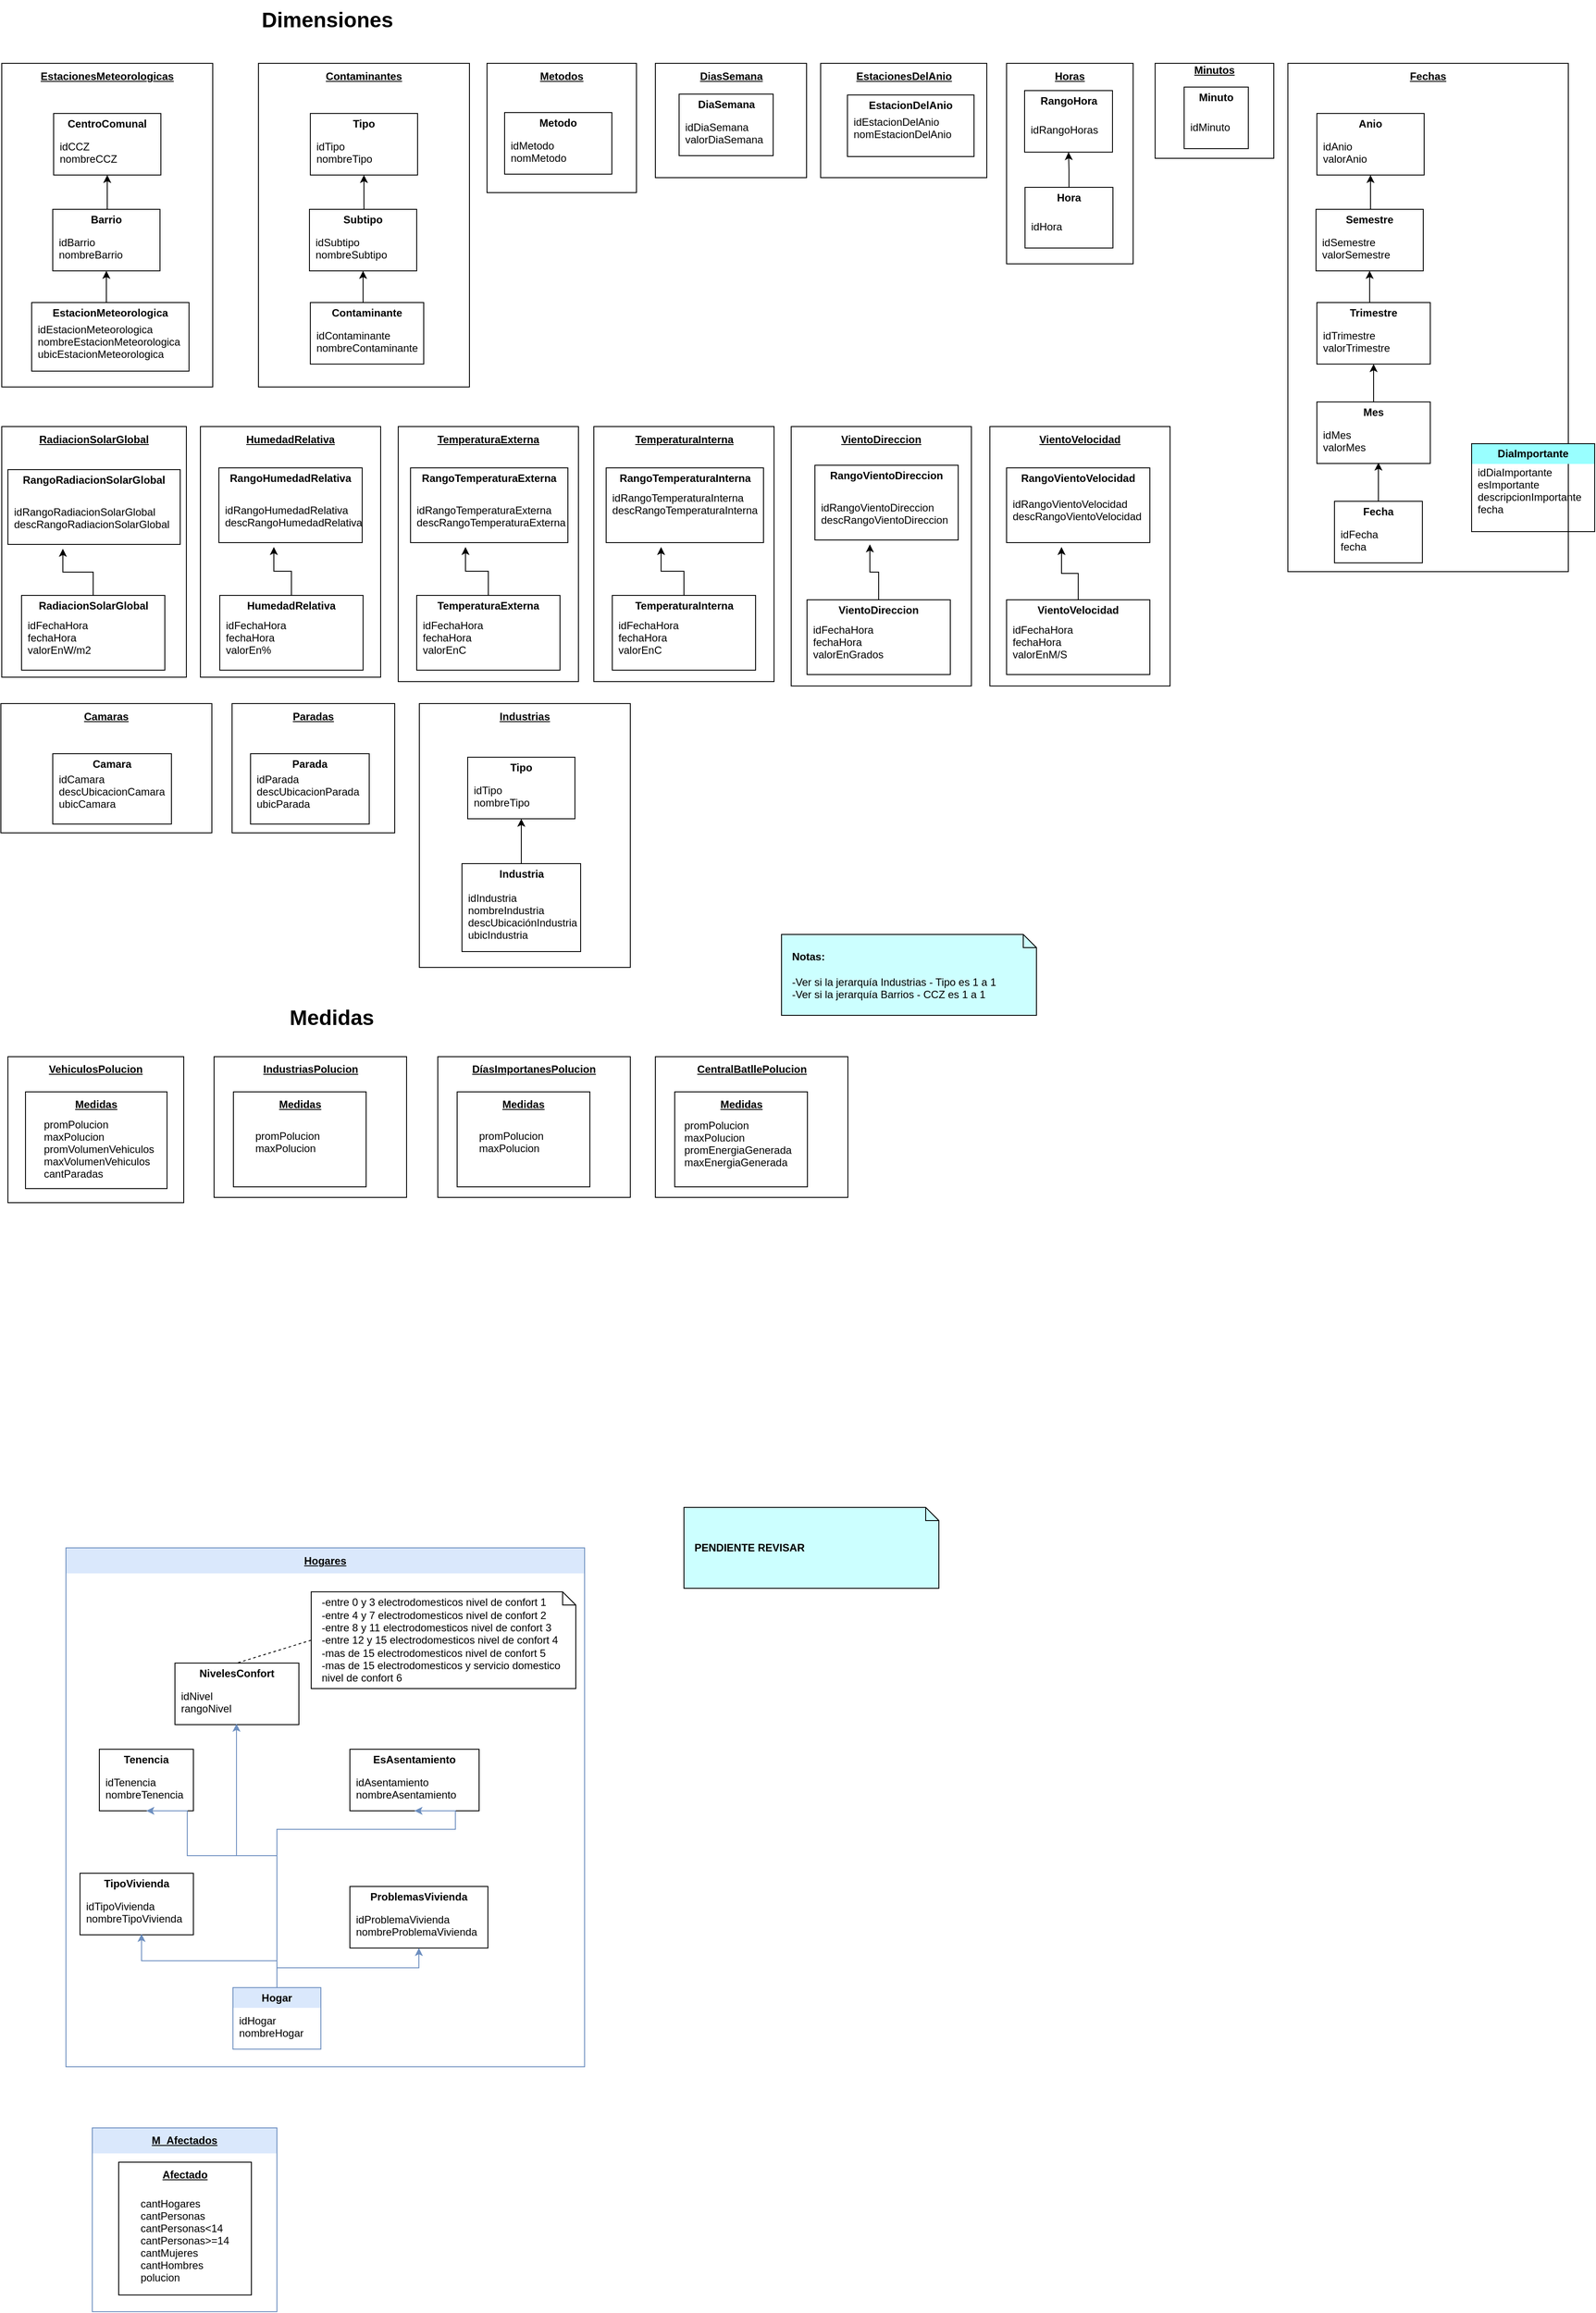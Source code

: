 <mxfile userAgent="Mozilla/5.0 (Macintosh; Intel Mac OS X 10_13_5) AppleWebKit/537.36 (KHTML, like Gecko) draw.io/7.8.7 Chrome/58.0.303.110 Electron/1.7.5 Safari/537.36" type="device" version="9.2.1" editor="www.draw.io"><diagram id="01ee848b-bfa0-368f-3120-69a5512751cf" name="Page-1"><mxGraphModel dx="1110" dy="846" grid="1" gridSize="10" guides="1" tooltips="1" connect="1" arrows="1" fold="1" page="1" pageScale="1" pageWidth="1169" pageHeight="1654" background="#ffffff" math="0" shadow="0"><root><mxCell id="2eb9ab5e75fa441f-0"/><mxCell id="2eb9ab5e75fa441f-1" parent="2eb9ab5e75fa441f-0"/><mxCell id="212" value="EstacionesDelAnio" style="swimlane;swimlaneLine=0;whiteSpace=wrap;startSize=29;fontStyle=5;align=center" parent="2eb9ab5e75fa441f-1" vertex="1"><mxGeometry x="969.5" y="92" width="189" height="130" as="geometry"><mxRectangle x="39" y="92" width="70" height="29" as="alternateBounds"/></mxGeometry></mxCell><mxCell id="2eb9ab5e75fa441f-14" value="EstacionesMeteorologicas" style="swimlane;swimlaneLine=0;whiteSpace=wrap;startSize=29;fontStyle=5;align=center" parent="2eb9ab5e75fa441f-1" vertex="1"><mxGeometry x="38" y="92" width="240" height="368" as="geometry"><mxRectangle x="39" y="92" width="70" height="29" as="alternateBounds"/></mxGeometry></mxCell><mxCell id="0" value="CentroComunal" style="swimlane;swimlaneLine=0;whiteSpace=wrap" parent="2eb9ab5e75fa441f-14" vertex="1"><mxGeometry x="59" y="57" width="122" height="70" as="geometry"><mxRectangle x="590" y="38" width="70" height="23" as="alternateBounds"/></mxGeometry></mxCell><mxCell id="1" value="idCCZ&#10;nombreCCZ" style="text;align=left;verticalAlign=middle;" parent="0" vertex="1"><mxGeometry x="5" y="19" width="130" height="50" as="geometry"/></mxCell><mxCell id="9" style="edgeStyle=orthogonalEdgeStyle;rounded=0;html=1;exitX=0.5;exitY=0;entryX=0.5;entryY=1;jettySize=auto;orthogonalLoop=1;" parent="2eb9ab5e75fa441f-14" source="3" target="0" edge="1"><mxGeometry relative="1" as="geometry"/></mxCell><mxCell id="3" value="Barrio" style="swimlane;swimlaneLine=0;whiteSpace=wrap" parent="2eb9ab5e75fa441f-14" vertex="1"><mxGeometry x="58" y="166" width="122" height="70" as="geometry"><mxRectangle x="590" y="38" width="70" height="23" as="alternateBounds"/></mxGeometry></mxCell><mxCell id="4" value="idBarrio&#10;nombreBarrio" style="text;align=left;verticalAlign=middle;" parent="3" vertex="1"><mxGeometry x="5" y="19" width="130" height="50" as="geometry"/></mxCell><mxCell id="10" style="edgeStyle=orthogonalEdgeStyle;rounded=0;html=1;exitX=0.5;exitY=0;entryX=0.5;entryY=1;jettySize=auto;orthogonalLoop=1;" parent="2eb9ab5e75fa441f-14" source="5" target="3" edge="1"><mxGeometry relative="1" as="geometry"/></mxCell><mxCell id="5" value="EstacionMeteorologica" style="swimlane;swimlaneLine=0;whiteSpace=wrap" parent="2eb9ab5e75fa441f-14" vertex="1"><mxGeometry x="34" y="272" width="179" height="78" as="geometry"><mxRectangle x="590" y="38" width="70" height="23" as="alternateBounds"/></mxGeometry></mxCell><mxCell id="6" value="idEstacionMeteorologica&#10;nombreEstacionMeteorologica&#10;ubicEstacionMeteorologica&#10;" style="text;align=left;verticalAlign=middle;" parent="5" vertex="1"><mxGeometry x="5" y="26" width="130" height="50" as="geometry"/></mxCell><mxCell id="4a65618d5dacdeda-0" value="Dimensiones" style="text;align=center;verticalAlign=middle;fontFamily=Helvetica;fontSize=24;fontStyle=1" parent="2eb9ab5e75fa441f-1" vertex="1"><mxGeometry x="331" y="20" width="155" height="40" as="geometry"/></mxCell><mxCell id="4a65618d5dacdeda-1" value="Medidas" style="text;align=center;verticalAlign=middle;fontFamily=Helvetica;fontSize=24;fontStyle=1" parent="2eb9ab5e75fa441f-1" vertex="1"><mxGeometry x="336" y="1154.5" width="155" height="40" as="geometry"/></mxCell><mxCell id="4a65618d5dacdeda-2" value="VehiculosPolucion" style="swimlane;swimlaneLine=0;whiteSpace=wrap;startSize=29;fontStyle=5" parent="2eb9ab5e75fa441f-1" vertex="1"><mxGeometry x="45" y="1221.5" width="200" height="166" as="geometry"/></mxCell><mxCell id="86" value="Medidas" style="swimlane;swimlaneLine=0;whiteSpace=wrap;startSize=29;fontStyle=5" parent="4a65618d5dacdeda-2" vertex="1"><mxGeometry x="20" y="40" width="161" height="110" as="geometry"/></mxCell><mxCell id="87" value="promPolucion&#10;maxPolucion&#10;promVolumenVehiculos&#10;maxVolumenVehiculos&#10;cantParadas&#10;" style="text;align=left;verticalAlign=middle;" parent="86" vertex="1"><mxGeometry x="19" y="35.42" width="155" height="72.58" as="geometry"/></mxCell><mxCell id="11" value="Contaminantes" style="swimlane;swimlaneLine=0;whiteSpace=wrap;startSize=29;fontStyle=5;align=center" parent="2eb9ab5e75fa441f-1" vertex="1"><mxGeometry x="330" y="92" width="240" height="368" as="geometry"><mxRectangle x="39" y="92" width="70" height="29" as="alternateBounds"/></mxGeometry></mxCell><mxCell id="12" value="Tipo" style="swimlane;swimlaneLine=0;whiteSpace=wrap" parent="11" vertex="1"><mxGeometry x="59" y="57" width="122" height="70" as="geometry"><mxRectangle x="590" y="38" width="70" height="23" as="alternateBounds"/></mxGeometry></mxCell><mxCell id="13" value="idTipo&#10;nombreTipo" style="text;align=left;verticalAlign=middle;" parent="12" vertex="1"><mxGeometry x="5" y="19" width="130" height="50" as="geometry"/></mxCell><mxCell id="14" style="edgeStyle=orthogonalEdgeStyle;rounded=0;html=1;exitX=0.5;exitY=0;entryX=0.5;entryY=1;jettySize=auto;orthogonalLoop=1;" parent="11" source="15" target="12" edge="1"><mxGeometry relative="1" as="geometry"/></mxCell><mxCell id="15" value="Subtipo" style="swimlane;swimlaneLine=0;whiteSpace=wrap" parent="11" vertex="1"><mxGeometry x="58" y="166" width="122" height="70" as="geometry"><mxRectangle x="590" y="38" width="70" height="23" as="alternateBounds"/></mxGeometry></mxCell><mxCell id="16" value="idSubtipo&#10;nombreSubtipo" style="text;align=left;verticalAlign=middle;" parent="15" vertex="1"><mxGeometry x="5" y="19" width="130" height="50" as="geometry"/></mxCell><mxCell id="17" style="edgeStyle=orthogonalEdgeStyle;rounded=0;html=1;exitX=0.5;exitY=0;entryX=0.5;entryY=1;jettySize=auto;orthogonalLoop=1;" parent="11" source="18" target="15" edge="1"><mxGeometry relative="1" as="geometry"/></mxCell><mxCell id="18" value="Contaminante" style="swimlane;swimlaneLine=0;whiteSpace=wrap" parent="11" vertex="1"><mxGeometry x="59" y="272" width="129" height="70" as="geometry"><mxRectangle x="590" y="38" width="70" height="23" as="alternateBounds"/></mxGeometry></mxCell><mxCell id="19" value="idContaminante&#10;nombreContaminante" style="text;align=left;verticalAlign=middle;" parent="18" vertex="1"><mxGeometry x="5" y="19" width="130" height="50" as="geometry"/></mxCell><mxCell id="20" value="Camaras" style="swimlane;swimlaneLine=0;whiteSpace=wrap;startSize=29;fontStyle=5;align=center" parent="2eb9ab5e75fa441f-1" vertex="1"><mxGeometry x="37" y="820" width="240" height="147" as="geometry"><mxRectangle x="39" y="92" width="70" height="29" as="alternateBounds"/></mxGeometry></mxCell><mxCell id="21" value="Camara" style="swimlane;swimlaneLine=0;whiteSpace=wrap" parent="20" vertex="1"><mxGeometry x="59" y="57" width="135" height="80" as="geometry"><mxRectangle x="590" y="38" width="70" height="23" as="alternateBounds"/></mxGeometry></mxCell><mxCell id="22" value="idCamara&#10;descUbicacionCamara&#10;ubicCamara&#10;" style="text;align=left;verticalAlign=middle;" parent="21" vertex="1"><mxGeometry x="5" y="19" width="130" height="61" as="geometry"/></mxCell><mxCell id="32" value="Fechas" style="swimlane;swimlaneLine=0;whiteSpace=wrap;startSize=29;fontStyle=5;align=center" parent="2eb9ab5e75fa441f-1" vertex="1"><mxGeometry x="1501" y="92" width="319" height="578" as="geometry"><mxRectangle x="39" y="92" width="70" height="29" as="alternateBounds"/></mxGeometry></mxCell><mxCell id="33" value="Anio" style="swimlane;swimlaneLine=0;whiteSpace=wrap" parent="32" vertex="1"><mxGeometry x="33" y="57" width="122" height="70" as="geometry"><mxRectangle x="590" y="38" width="70" height="23" as="alternateBounds"/></mxGeometry></mxCell><mxCell id="34" value="idAnio&#10;valorAnio" style="text;align=left;verticalAlign=middle;" parent="33" vertex="1"><mxGeometry x="5" y="19" width="130" height="50" as="geometry"/></mxCell><mxCell id="35" style="edgeStyle=orthogonalEdgeStyle;rounded=0;html=1;exitX=0.5;exitY=0;entryX=0.5;entryY=1;jettySize=auto;orthogonalLoop=1;" parent="32" source="36" target="33" edge="1"><mxGeometry relative="1" as="geometry"/></mxCell><mxCell id="36" value="Semestre" style="swimlane;swimlaneLine=0;whiteSpace=wrap" parent="32" vertex="1"><mxGeometry x="32" y="166" width="122" height="70" as="geometry"><mxRectangle x="590" y="38" width="70" height="23" as="alternateBounds"/></mxGeometry></mxCell><mxCell id="37" value="idSemestre&#10;valorSemestre" style="text;align=left;verticalAlign=middle;" parent="36" vertex="1"><mxGeometry x="5" y="19" width="130" height="50" as="geometry"/></mxCell><mxCell id="38" style="edgeStyle=orthogonalEdgeStyle;rounded=0;html=1;exitX=0.5;exitY=0;entryX=0.5;entryY=1;jettySize=auto;orthogonalLoop=1;" parent="32" source="39" target="36" edge="1"><mxGeometry relative="1" as="geometry"/></mxCell><mxCell id="39" value="Trimestre" style="swimlane;swimlaneLine=0;whiteSpace=wrap" parent="32" vertex="1"><mxGeometry x="33" y="272" width="129" height="70" as="geometry"><mxRectangle x="590" y="38" width="70" height="23" as="alternateBounds"/></mxGeometry></mxCell><mxCell id="40" value="idTrimestre&#10;valorTrimestre" style="text;align=left;verticalAlign=middle;" parent="39" vertex="1"><mxGeometry x="5" y="19" width="130" height="50" as="geometry"/></mxCell><mxCell id="43" style="edgeStyle=orthogonalEdgeStyle;rounded=0;html=1;exitX=0.5;exitY=0;entryX=0.5;entryY=1;jettySize=auto;orthogonalLoop=1;" parent="32" source="41" target="39" edge="1"><mxGeometry relative="1" as="geometry"/></mxCell><mxCell id="41" value="Mes" style="swimlane;swimlaneLine=0;whiteSpace=wrap" parent="32" vertex="1"><mxGeometry x="33" y="385" width="129" height="70" as="geometry"><mxRectangle x="590" y="38" width="70" height="23" as="alternateBounds"/></mxGeometry></mxCell><mxCell id="42" value="idMes&#10;valorMes" style="text;align=left;verticalAlign=middle;" parent="41" vertex="1"><mxGeometry x="5" y="19" width="130" height="50" as="geometry"/></mxCell><mxCell id="44" value="Fecha" style="swimlane;swimlaneLine=0;whiteSpace=wrap" parent="32" vertex="1"><mxGeometry x="53" y="498" width="100" height="70" as="geometry"><mxRectangle x="590" y="38" width="70" height="23" as="alternateBounds"/></mxGeometry></mxCell><mxCell id="45" value="idFecha&#10;fecha" style="text;align=left;verticalAlign=middle;" parent="44" vertex="1"><mxGeometry x="5" y="19" width="65" height="50" as="geometry"/></mxCell><mxCell id="46" style="edgeStyle=orthogonalEdgeStyle;rounded=0;html=1;exitX=0.5;exitY=0;entryX=0.5;entryY=1;jettySize=auto;orthogonalLoop=1;" parent="32" source="44" target="42" edge="1"><mxGeometry relative="1" as="geometry"/></mxCell><mxCell id="108" value="CentralBatllePolucion" style="swimlane;swimlaneLine=0;whiteSpace=wrap;startSize=29;fontStyle=5" parent="2eb9ab5e75fa441f-1" vertex="1"><mxGeometry x="781.5" y="1221.5" width="219" height="160" as="geometry"/></mxCell><mxCell id="109" value="Medidas" style="swimlane;swimlaneLine=0;whiteSpace=wrap;startSize=29;fontStyle=5" parent="108" vertex="1"><mxGeometry x="22" y="40" width="151" height="108" as="geometry"/></mxCell><mxCell id="110" value="promPolucion&#10;maxPolucion&#10;promEnergiaGenerada&#10;maxEnergiaGenerada&#10;" style="text;align=left;verticalAlign=middle;" parent="109" vertex="1"><mxGeometry x="9" y="29.42" width="155" height="72.58" as="geometry"/></mxCell><mxCell id="155" value="Metodos" style="swimlane;swimlaneLine=0;whiteSpace=wrap;startSize=29;fontStyle=5;align=center" parent="2eb9ab5e75fa441f-1" vertex="1"><mxGeometry x="590" y="92" width="170" height="147" as="geometry"><mxRectangle x="39" y="92" width="70" height="29" as="alternateBounds"/></mxGeometry></mxCell><mxCell id="156" value="Metodo" style="swimlane;swimlaneLine=0;whiteSpace=wrap" parent="155" vertex="1"><mxGeometry x="20" y="56" width="122" height="70" as="geometry"><mxRectangle x="590" y="38" width="70" height="23" as="alternateBounds"/></mxGeometry></mxCell><mxCell id="157" value="idMetodo&#10;nomMetodo" style="text;align=left;verticalAlign=middle;" parent="156" vertex="1"><mxGeometry x="5" y="19" width="130" height="50" as="geometry"/></mxCell><mxCell id="164" value="Industrias" style="swimlane;swimlaneLine=0;whiteSpace=wrap;startSize=29;fontStyle=5;align=center" parent="2eb9ab5e75fa441f-1" vertex="1"><mxGeometry x="513" y="820" width="240" height="300" as="geometry"><mxRectangle x="39" y="92" width="70" height="29" as="alternateBounds"/></mxGeometry></mxCell><mxCell id="165" value="Tipo" style="swimlane;swimlaneLine=0;whiteSpace=wrap" parent="164" vertex="1"><mxGeometry x="55" y="61" width="122" height="70" as="geometry"><mxRectangle x="590" y="38" width="70" height="23" as="alternateBounds"/></mxGeometry></mxCell><mxCell id="166" value="idTipo&#10;nombreTipo" style="text;align=left;verticalAlign=middle;" parent="165" vertex="1"><mxGeometry x="5" y="19" width="130" height="50" as="geometry"/></mxCell><mxCell id="167" value="" style="endArrow=classic;html=1;exitX=0.5;exitY=0;entryX=0.5;entryY=1;" parent="164" source="168" target="165" edge="1"><mxGeometry width="50" height="50" relative="1" as="geometry"><mxPoint x="100" y="208" as="sourcePoint"/><mxPoint x="150" y="158" as="targetPoint"/></mxGeometry></mxCell><mxCell id="168" value="Industria" style="swimlane;swimlaneLine=0;whiteSpace=wrap;startSize=23;" parent="164" vertex="1"><mxGeometry x="48.5" y="182" width="135" height="100" as="geometry"><mxRectangle x="590" y="38" width="70" height="23" as="alternateBounds"/></mxGeometry></mxCell><mxCell id="169" value="idIndustria&#10;nombreIndustria&#10;descUbicaciónIndustria&#10;ubicIndustria&#10;" style="text;align=left;verticalAlign=middle;" parent="168" vertex="1"><mxGeometry x="5" y="33" width="130" height="67" as="geometry"/></mxCell><mxCell id="170" value="&lt;div&gt;&lt;b&gt;Notas:&amp;nbsp;&lt;/b&gt;&lt;/div&gt;&lt;br&gt;-Ver si la jerarquía Industrias - Tipo es 1 a 1&lt;br&gt;-Ver si la jerarquía Barrios - CCZ es 1 a 1&lt;br&gt;" style="shape=note;size=15;align=left;spacingLeft=10;html=1;whiteSpace=wrap;fillColor=#CCFFFF;" parent="2eb9ab5e75fa441f-1" vertex="1"><mxGeometry x="925" y="1082.5" width="290" height="92" as="geometry"/></mxCell><mxCell id="172" value="DíasImportanesPolucion" style="swimlane;swimlaneLine=0;whiteSpace=wrap;startSize=29;fontStyle=5" parent="2eb9ab5e75fa441f-1" vertex="1"><mxGeometry x="534" y="1221.5" width="219" height="160" as="geometry"/></mxCell><mxCell id="173" value="Medidas" style="swimlane;swimlaneLine=0;whiteSpace=wrap;startSize=29;fontStyle=5" parent="172" vertex="1"><mxGeometry x="22" y="40" width="151" height="108" as="geometry"/></mxCell><mxCell id="174" value="promPolucion&#10;maxPolucion&#10;" style="text;align=left;verticalAlign=middle;" parent="173" vertex="1"><mxGeometry x="23" y="27.42" width="155" height="72.58" as="geometry"/></mxCell><mxCell id="175" value="IndustriasPolucion" style="swimlane;swimlaneLine=0;whiteSpace=wrap;startSize=29;fontStyle=5" parent="2eb9ab5e75fa441f-1" vertex="1"><mxGeometry x="279.5" y="1221.5" width="219" height="160" as="geometry"/></mxCell><mxCell id="176" value="Medidas" style="swimlane;swimlaneLine=0;whiteSpace=wrap;startSize=29;fontStyle=5" parent="175" vertex="1"><mxGeometry x="22" y="40" width="151" height="108" as="geometry"/></mxCell><mxCell id="177" value="promPolucion&#10;maxPolucion&#10;" style="text;align=left;verticalAlign=middle;" parent="176" vertex="1"><mxGeometry x="23" y="27.42" width="155" height="72.58" as="geometry"/></mxCell><mxCell id="182" value="EstacionDelAnio" style="swimlane;swimlaneLine=0;whiteSpace=wrap" parent="2eb9ab5e75fa441f-1" vertex="1"><mxGeometry x="1000" y="128" width="144" height="70" as="geometry"><mxRectangle x="590" y="38" width="70" height="23" as="alternateBounds"/></mxGeometry></mxCell><mxCell id="183" value="idEstacionDelAnio&#10;nomEstacionDelAnio&#10;" style="text;align=left;verticalAlign=middle;" parent="182" vertex="1"><mxGeometry x="5" y="19" width="130" height="50" as="geometry"/></mxCell><mxCell id="215" value="DiasSemana" style="swimlane;swimlaneLine=0;whiteSpace=wrap;startSize=29;fontStyle=5;align=center" parent="2eb9ab5e75fa441f-1" vertex="1"><mxGeometry x="781.5" y="92" width="172" height="130" as="geometry"><mxRectangle x="39" y="92" width="70" height="29" as="alternateBounds"/></mxGeometry></mxCell><mxCell id="218" value="DiaSemana" style="swimlane;swimlaneLine=0;whiteSpace=wrap" parent="215" vertex="1"><mxGeometry x="27" y="35" width="107" height="70" as="geometry"><mxRectangle x="590" y="38" width="70" height="23" as="alternateBounds"/></mxGeometry></mxCell><mxCell id="219" value="idDiaSemana&#10;valorDiaSemana" style="text;align=left;verticalAlign=middle;" parent="218" vertex="1"><mxGeometry x="5" y="19" width="95" height="50" as="geometry"/></mxCell><mxCell id="226" value="Horas" style="swimlane;swimlaneLine=0;whiteSpace=wrap;startSize=29;fontStyle=5;align=center" parent="2eb9ab5e75fa441f-1" vertex="1"><mxGeometry x="1181" y="92" width="144" height="228" as="geometry"><mxRectangle x="39" y="92" width="70" height="29" as="alternateBounds"/></mxGeometry></mxCell><mxCell id="258" style="edgeStyle=orthogonalEdgeStyle;rounded=0;html=1;entryX=0.5;entryY=1;jettySize=auto;orthogonalLoop=1;" parent="226" source="223" target="254" edge="1"><mxGeometry relative="1" as="geometry"/></mxCell><mxCell id="223" value="Hora" style="swimlane;swimlaneLine=0;whiteSpace=wrap" parent="226" vertex="1"><mxGeometry x="21" y="141" width="100" height="69" as="geometry"><mxRectangle x="590" y="38" width="70" height="23" as="alternateBounds"/></mxGeometry></mxCell><mxCell id="224" value="idHora" style="text;align=left;verticalAlign=middle;" parent="223" vertex="1"><mxGeometry x="5" y="19" width="65" height="50" as="geometry"/></mxCell><mxCell id="254" value="RangoHora" style="swimlane;swimlaneLine=0;whiteSpace=wrap" parent="226" vertex="1"><mxGeometry x="20.5" y="31" width="100" height="70" as="geometry"><mxRectangle x="590" y="38" width="70" height="23" as="alternateBounds"/></mxGeometry></mxCell><mxCell id="255" value="idRangoHoras" style="text;align=left;verticalAlign=middle;" parent="254" vertex="1"><mxGeometry x="5" y="19" width="65" height="50" as="geometry"/></mxCell><mxCell id="232" value="Minutos" style="swimlane;swimlaneLine=0;whiteSpace=wrap;startSize=15;fontStyle=5;align=center" parent="2eb9ab5e75fa441f-1" vertex="1"><mxGeometry x="1350" y="92" width="135" height="108" as="geometry"><mxRectangle x="39" y="92" width="70" height="29" as="alternateBounds"/></mxGeometry></mxCell><mxCell id="221" value="Minuto" style="swimlane;swimlaneLine=0;whiteSpace=wrap" parent="232" vertex="1"><mxGeometry x="33" y="27" width="73" height="70" as="geometry"><mxRectangle x="590" y="38" width="70" height="23" as="alternateBounds"/></mxGeometry></mxCell><mxCell id="222" value="idMinuto" style="text;align=left;verticalAlign=middle;" parent="221" vertex="1"><mxGeometry x="5" y="20" width="65" height="50" as="geometry"/></mxCell><mxCell id="236" value="RadiacionSolarGlobal" style="swimlane;swimlaneLine=0;whiteSpace=wrap;startSize=29;fontStyle=5;align=center" parent="2eb9ab5e75fa441f-1" vertex="1"><mxGeometry x="38" y="505" width="210" height="285" as="geometry"><mxRectangle x="39" y="92" width="70" height="29" as="alternateBounds"/></mxGeometry></mxCell><mxCell id="237" value="RadiacionSolarGlobal" style="swimlane;swimlaneLine=0;whiteSpace=wrap" parent="236" vertex="1"><mxGeometry x="22.5" y="192" width="163" height="85" as="geometry"><mxRectangle x="590" y="38" width="70" height="23" as="alternateBounds"/></mxGeometry></mxCell><mxCell id="238" value="idFechaHora&#10;fechaHora&#10;valorEnW/m2&#10;" style="text;align=left;verticalAlign=middle;" parent="237" vertex="1"><mxGeometry x="5" y="19" width="115" height="71" as="geometry"/></mxCell><mxCell id="286" value="RangoRadiacionSolarGlobal" style="swimlane;swimlaneLine=0;whiteSpace=wrap" parent="236" vertex="1"><mxGeometry x="7" y="49" width="196" height="85" as="geometry"><mxRectangle x="590" y="38" width="70" height="23" as="alternateBounds"/></mxGeometry></mxCell><mxCell id="287" value="idRangoRadiacionSolarGlobal&#10;descRangoRadiacionSolarGlobal" style="text;align=left;verticalAlign=middle;" parent="286" vertex="1"><mxGeometry x="5" y="19" width="115" height="71" as="geometry"/></mxCell><mxCell id="288" style="edgeStyle=orthogonalEdgeStyle;rounded=0;html=1;entryX=0.5;entryY=1;jettySize=auto;orthogonalLoop=1;exitX=0.5;exitY=0;" parent="236" source="237" target="287" edge="1"><mxGeometry relative="1" as="geometry"><mxPoint x="340" y="202" as="sourcePoint"/><mxPoint x="320" y="147" as="targetPoint"/></mxGeometry></mxCell><mxCell id="239" value="HumedadRelativa" style="swimlane;swimlaneLine=0;whiteSpace=wrap;startSize=29;fontStyle=5;align=center" parent="2eb9ab5e75fa441f-1" vertex="1"><mxGeometry x="264" y="505" width="205" height="285" as="geometry"><mxRectangle x="39" y="92" width="70" height="29" as="alternateBounds"/></mxGeometry></mxCell><mxCell id="240" value="HumedadRelativa" style="swimlane;swimlaneLine=0;whiteSpace=wrap" parent="239" vertex="1"><mxGeometry x="22" y="192" width="163" height="85" as="geometry"><mxRectangle x="590" y="38" width="70" height="23" as="alternateBounds"/></mxGeometry></mxCell><mxCell id="241" value="idFechaHora&#10;fechaHora&#10;valorEn%&#10;" style="text;align=left;verticalAlign=middle;" parent="240" vertex="1"><mxGeometry x="5" y="19" width="115" height="71" as="geometry"/></mxCell><mxCell id="282" value="RangoHumedadRelativa" style="swimlane;swimlaneLine=0;whiteSpace=wrap" parent="239" vertex="1"><mxGeometry x="21" y="47" width="163" height="85" as="geometry"><mxRectangle x="590" y="38" width="70" height="23" as="alternateBounds"/></mxGeometry></mxCell><mxCell id="283" value="idRangoHumedadRelativa&#10;descRangoHumedadRelativa" style="text;align=left;verticalAlign=middle;" parent="282" vertex="1"><mxGeometry x="5" y="19" width="115" height="71" as="geometry"/></mxCell><mxCell id="284" style="edgeStyle=orthogonalEdgeStyle;rounded=0;html=1;entryX=0.5;entryY=1;jettySize=auto;orthogonalLoop=1;exitX=0.5;exitY=0;" parent="239" source="240" target="283" edge="1"><mxGeometry relative="1" as="geometry"><mxPoint x="338" y="202" as="sourcePoint"/><mxPoint x="312" y="147" as="targetPoint"/></mxGeometry></mxCell><mxCell id="242" value="TemperaturaExterna" style="swimlane;swimlaneLine=0;whiteSpace=wrap;startSize=29;fontStyle=5;align=center" parent="2eb9ab5e75fa441f-1" vertex="1"><mxGeometry x="489" y="505" width="205" height="290" as="geometry"><mxRectangle x="39" y="92" width="70" height="29" as="alternateBounds"/></mxGeometry></mxCell><mxCell id="262" style="edgeStyle=orthogonalEdgeStyle;rounded=0;html=1;entryX=0.5;entryY=1;jettySize=auto;orthogonalLoop=1;" parent="242" source="243" target="260" edge="1"><mxGeometry relative="1" as="geometry"/></mxCell><mxCell id="243" value="TemperaturaExterna" style="swimlane;swimlaneLine=0;whiteSpace=wrap" parent="242" vertex="1"><mxGeometry x="21" y="192" width="163" height="85" as="geometry"><mxRectangle x="590" y="38" width="70" height="23" as="alternateBounds"/></mxGeometry></mxCell><mxCell id="244" value="idFechaHora&#10;fechaHora&#10;valorEnC&#10;" style="text;align=left;verticalAlign=middle;" parent="243" vertex="1"><mxGeometry x="5" y="19" width="115" height="71" as="geometry"/></mxCell><mxCell id="259" value="RangoTemperaturaExterna" style="swimlane;swimlaneLine=0;whiteSpace=wrap" parent="242" vertex="1"><mxGeometry x="14" y="47" width="179" height="85" as="geometry"><mxRectangle x="590" y="38" width="70" height="23" as="alternateBounds"/></mxGeometry></mxCell><mxCell id="260" value="idRangoTemperaturaExterna&#10;descRangoTemperaturaExterna" style="text;align=left;verticalAlign=middle;" parent="259" vertex="1"><mxGeometry x="5" y="19" width="115" height="71" as="geometry"/></mxCell><mxCell id="248" value="VientoDireccion" style="swimlane;swimlaneLine=0;whiteSpace=wrap;startSize=29;fontStyle=5;align=center" parent="2eb9ab5e75fa441f-1" vertex="1"><mxGeometry x="936" y="505" width="205" height="295" as="geometry"><mxRectangle x="39" y="92" width="70" height="29" as="alternateBounds"/></mxGeometry></mxCell><mxCell id="249" value="RangoVientoDireccion" style="swimlane;swimlaneLine=0;whiteSpace=wrap" parent="248" vertex="1"><mxGeometry x="27" y="44" width="163" height="85" as="geometry"><mxRectangle x="590" y="38" width="70" height="23" as="alternateBounds"/></mxGeometry></mxCell><mxCell id="250" value="idRangoVientoDireccion&#10;descRangoVientoDireccion" style="text;align=left;verticalAlign=middle;" parent="249" vertex="1"><mxGeometry x="5" y="19" width="115" height="71" as="geometry"/></mxCell><mxCell id="279" value="VientoDireccion" style="swimlane;swimlaneLine=0;whiteSpace=wrap" parent="248" vertex="1"><mxGeometry x="18" y="197" width="163" height="85" as="geometry"><mxRectangle x="590" y="38" width="70" height="23" as="alternateBounds"/></mxGeometry></mxCell><mxCell id="280" value="idFechaHora&#10;fechaHora&#10;valorEnGrados&#10;" style="text;align=left;verticalAlign=middle;" parent="279" vertex="1"><mxGeometry x="5" y="19" width="115" height="71" as="geometry"/></mxCell><mxCell id="281" style="edgeStyle=orthogonalEdgeStyle;rounded=0;html=1;entryX=0.5;entryY=1;jettySize=auto;orthogonalLoop=1;exitX=0.5;exitY=0;" parent="248" source="279" target="250" edge="1"><mxGeometry relative="1" as="geometry"><mxPoint x="337" y="207" as="sourcePoint"/><mxPoint x="318" y="147" as="targetPoint"/></mxGeometry></mxCell><mxCell id="251" value="VientoVelocidad" style="swimlane;swimlaneLine=0;whiteSpace=wrap;startSize=29;fontStyle=5;align=center" parent="2eb9ab5e75fa441f-1" vertex="1"><mxGeometry x="1162" y="505" width="205" height="295" as="geometry"><mxRectangle x="39" y="92" width="70" height="29" as="alternateBounds"/></mxGeometry></mxCell><mxCell id="252" value="VientoVelocidad" style="swimlane;swimlaneLine=0;whiteSpace=wrap" parent="251" vertex="1"><mxGeometry x="19" y="197" width="163" height="85" as="geometry"><mxRectangle x="590" y="38" width="70" height="23" as="alternateBounds"/></mxGeometry></mxCell><mxCell id="253" value="idFechaHora&#10;fechaHora&#10;valorEnM/S&#10;" style="text;align=left;verticalAlign=middle;" parent="252" vertex="1"><mxGeometry x="5" y="19" width="115" height="71" as="geometry"/></mxCell><mxCell id="276" value="RangoVientoVelocidad" style="swimlane;swimlaneLine=0;whiteSpace=wrap" parent="251" vertex="1"><mxGeometry x="19" y="47" width="163" height="85" as="geometry"><mxRectangle x="590" y="38" width="70" height="23" as="alternateBounds"/></mxGeometry></mxCell><mxCell id="277" value="idRangoVientoVelocidad&#10;descRangoVientoVelocidad&#10;" style="text;align=left;verticalAlign=middle;" parent="276" vertex="1"><mxGeometry x="5" y="19" width="115" height="71" as="geometry"/></mxCell><mxCell id="278" style="edgeStyle=orthogonalEdgeStyle;rounded=0;html=1;entryX=0.5;entryY=1;jettySize=auto;orthogonalLoop=1;exitX=0.5;exitY=0;" parent="251" source="252" target="277" edge="1"><mxGeometry relative="1" as="geometry"><mxPoint x="-98" y="239.5" as="sourcePoint"/><mxPoint x="-124" y="184.5" as="targetPoint"/></mxGeometry></mxCell><mxCell id="263" value="TemperaturaInterna" style="swimlane;swimlaneLine=0;whiteSpace=wrap;startSize=29;fontStyle=5;align=center" parent="2eb9ab5e75fa441f-1" vertex="1"><mxGeometry x="711.5" y="505" width="205" height="290" as="geometry"><mxRectangle x="39" y="92" width="70" height="29" as="alternateBounds"/></mxGeometry></mxCell><mxCell id="264" style="edgeStyle=orthogonalEdgeStyle;rounded=0;html=1;entryX=0.5;entryY=1;jettySize=auto;orthogonalLoop=1;" parent="263" source="265" target="268" edge="1"><mxGeometry relative="1" as="geometry"/></mxCell><mxCell id="265" value="TemperaturaInterna" style="swimlane;swimlaneLine=0;whiteSpace=wrap" parent="263" vertex="1"><mxGeometry x="21" y="192" width="163" height="85" as="geometry"><mxRectangle x="590" y="38" width="70" height="23" as="alternateBounds"/></mxGeometry></mxCell><mxCell id="266" value="idFechaHora&#10;fechaHora&#10;valorEnC&#10;" style="text;align=left;verticalAlign=middle;" parent="265" vertex="1"><mxGeometry x="5" y="19" width="115" height="71" as="geometry"/></mxCell><mxCell id="267" value="RangoTemperaturaInterna" style="swimlane;swimlaneLine=0;whiteSpace=wrap" parent="263" vertex="1"><mxGeometry x="14" y="47" width="179" height="85" as="geometry"><mxRectangle x="590" y="38" width="70" height="23" as="alternateBounds"/></mxGeometry></mxCell><mxCell id="268" value="idRangoTemperaturaInterna&#10;descRangoTemperaturaInterna&#10;&#10;" style="text;align=left;verticalAlign=middle;" parent="267" vertex="1"><mxGeometry x="5" y="19" width="115" height="71" as="geometry"/></mxCell><mxCell id="270" value="Paradas" style="swimlane;swimlaneLine=0;whiteSpace=wrap;startSize=29;fontStyle=5;align=center" parent="2eb9ab5e75fa441f-1" vertex="1"><mxGeometry x="300" y="820" width="185" height="147" as="geometry"><mxRectangle x="39" y="92" width="70" height="29" as="alternateBounds"/></mxGeometry></mxCell><mxCell id="271" value="Parada" style="swimlane;swimlaneLine=0;whiteSpace=wrap" parent="270" vertex="1"><mxGeometry x="21" y="57" width="135" height="80" as="geometry"><mxRectangle x="590" y="38" width="70" height="23" as="alternateBounds"/></mxGeometry></mxCell><mxCell id="272" value="idParada&#10;descUbicacionParada&#10;ubicParada&#10;" style="text;align=left;verticalAlign=middle;" parent="271" vertex="1"><mxGeometry x="5" y="19" width="130" height="61" as="geometry"/></mxCell><mxCell id="274" value="DiaImportante" style="swimlane;swimlaneLine=0;whiteSpace=wrap;fillColor=#99FFFF;" parent="2eb9ab5e75fa441f-1" vertex="1"><mxGeometry x="1710" y="524.5" width="140" height="100" as="geometry"><mxRectangle x="590" y="38" width="70" height="23" as="alternateBounds"/></mxGeometry></mxCell><mxCell id="275" value="idDiaImportante&#10;esImportante&#10;descripcionImportante&#10;fecha&#10;" style="text;align=left;verticalAlign=middle;" parent="274" vertex="1"><mxGeometry x="5" y="20" width="135" height="80" as="geometry"/></mxCell><mxCell id="337" value="Hogares" style="swimlane;swimlaneLine=0;whiteSpace=wrap;startSize=29;fontStyle=5;align=center;fillColor=#DAE8FC;strokeColor=#6c8ebf;" parent="2eb9ab5e75fa441f-1" vertex="1"><mxGeometry x="111" y="1780" width="590" height="590" as="geometry"><mxRectangle x="39" y="92" width="70" height="29" as="alternateBounds"/></mxGeometry></mxCell><mxCell id="338" value="TipoVivienda" style="swimlane;swimlaneLine=0;whiteSpace=wrap" parent="337" vertex="1"><mxGeometry x="16" y="370" width="129" height="70" as="geometry"><mxRectangle x="590" y="38" width="70" height="23" as="alternateBounds"/></mxGeometry></mxCell><mxCell id="339" value="idTipoVivienda&#10;nombreTipoVivienda" style="text;align=left;verticalAlign=middle;" parent="338" vertex="1"><mxGeometry x="5" y="19" width="130" height="50" as="geometry"/></mxCell><mxCell id="340" value="ProblemasVivienda" style="swimlane;swimlaneLine=0;whiteSpace=wrap" parent="337" vertex="1"><mxGeometry x="323" y="385" width="157" height="70" as="geometry"><mxRectangle x="590" y="38" width="70" height="23" as="alternateBounds"/></mxGeometry></mxCell><mxCell id="341" value="idProblemaVivienda&#10;nombreProblemaVivienda" style="text;align=left;verticalAlign=middle;" parent="340" vertex="1"><mxGeometry x="5" y="19" width="130" height="50" as="geometry"/></mxCell><mxCell id="342" value="Tenencia" style="swimlane;swimlaneLine=0;whiteSpace=wrap" parent="337" vertex="1"><mxGeometry x="38" y="229" width="107" height="70" as="geometry"><mxRectangle x="590" y="38" width="70" height="23" as="alternateBounds"/></mxGeometry></mxCell><mxCell id="343" value="idTenencia&#10;nombreTenencia" style="text;align=left;verticalAlign=middle;" parent="342" vertex="1"><mxGeometry x="5" y="19" width="130" height="50" as="geometry"/></mxCell><mxCell id="344" value="NivelesConfort" style="swimlane;swimlaneLine=0;whiteSpace=wrap" parent="337" vertex="1"><mxGeometry x="124" y="131" width="141" height="70" as="geometry"><mxRectangle x="590" y="38" width="70" height="23" as="alternateBounds"/></mxGeometry></mxCell><mxCell id="345" value="idNivel&#10;rangoNivel" style="text;align=left;verticalAlign=middle;" parent="344" vertex="1"><mxGeometry x="5" y="19" width="130" height="50" as="geometry"/></mxCell><mxCell id="346" value="EsAsentamiento" style="swimlane;swimlaneLine=0;whiteSpace=wrap" parent="337" vertex="1"><mxGeometry x="323" y="229" width="147" height="70" as="geometry"><mxRectangle x="590" y="38" width="70" height="23" as="alternateBounds"/></mxGeometry></mxCell><mxCell id="347" value="idAsentamiento&#10;nombreAsentamiento" style="text;align=left;verticalAlign=middle;" parent="346" vertex="1"><mxGeometry x="5" y="19" width="130" height="50" as="geometry"/></mxCell><mxCell id="348" value="" style="edgeStyle=none;endArrow=none;exitX=0;exitY=0.5;dashed=1;html=1;entryX=0.5;entryY=0;" parent="337" source="349" target="344" edge="1"><mxGeometry x="1" relative="1" as="geometry"><mxPoint x="458" y="52" as="targetPoint"/></mxGeometry></mxCell><mxCell id="349" value="&lt;div&gt;-entre 0 y 3 electrodomesticos nivel de confort 1&lt;/div&gt;&lt;div&gt;-entre 4 y 7 electrodomesticos nivel de confort 2&lt;/div&gt;&lt;div&gt;-entre 8 y 11 electrodomesticos nivel de confort 3&lt;/div&gt;&lt;div&gt;-entre 12 y 15 electrodomesticos nivel de confort 4&lt;/div&gt;&lt;div&gt;-mas de 15 electrodomesticos nivel de confort 5&lt;/div&gt;&lt;div&gt;-mas de 15 electrodomesticos y servicio domestico nivel de confort 6&lt;/div&gt;" style="shape=note;size=15;align=left;spacingLeft=10;html=1;whiteSpace=wrap;" parent="337" vertex="1"><mxGeometry x="279" y="50" width="301" height="110" as="geometry"/></mxCell><mxCell id="350" style="edgeStyle=orthogonalEdgeStyle;rounded=0;html=1;exitX=0.5;exitY=0;entryX=0.5;entryY=1;jettySize=auto;orthogonalLoop=1;fillColor=#dae8fc;strokeColor=#6c8ebf;" parent="2eb9ab5e75fa441f-1" source="355" target="339" edge="1"><mxGeometry relative="1" as="geometry"/></mxCell><mxCell id="351" style="edgeStyle=orthogonalEdgeStyle;rounded=0;html=1;exitX=0.5;exitY=0;entryX=0.5;entryY=1;jettySize=auto;orthogonalLoop=1;fillColor=#dae8fc;strokeColor=#6c8ebf;" parent="2eb9ab5e75fa441f-1" source="355" target="342" edge="1"><mxGeometry relative="1" as="geometry"><Array as="points"><mxPoint x="351" y="2130"/><mxPoint x="249" y="2130"/></Array></mxGeometry></mxCell><mxCell id="352" style="edgeStyle=orthogonalEdgeStyle;rounded=0;html=1;exitX=0.5;exitY=0;entryX=0.5;entryY=1;jettySize=auto;orthogonalLoop=1;fillColor=#dae8fc;strokeColor=#6c8ebf;" parent="2eb9ab5e75fa441f-1" source="355" target="340" edge="1"><mxGeometry relative="1" as="geometry"/></mxCell><mxCell id="353" style="edgeStyle=orthogonalEdgeStyle;rounded=0;html=1;exitX=0.5;exitY=0;entryX=0.5;entryY=1;jettySize=auto;orthogonalLoop=1;fillColor=#dae8fc;strokeColor=#6c8ebf;" parent="2eb9ab5e75fa441f-1" source="355" target="346" edge="1"><mxGeometry relative="1" as="geometry"><Array as="points"><mxPoint x="351" y="2100"/><mxPoint x="554" y="2100"/></Array></mxGeometry></mxCell><mxCell id="354" style="edgeStyle=orthogonalEdgeStyle;rounded=0;html=1;exitX=0.5;exitY=0;entryX=0.5;entryY=1;jettySize=auto;orthogonalLoop=1;fillColor=#dae8fc;strokeColor=#6c8ebf;" parent="2eb9ab5e75fa441f-1" source="355" target="345" edge="1"><mxGeometry relative="1" as="geometry"/></mxCell><mxCell id="355" value="Hogar" style="swimlane;swimlaneLine=0;whiteSpace=wrap;fillColor=#dae8fc;strokeColor=#6c8ebf;" parent="2eb9ab5e75fa441f-1" vertex="1"><mxGeometry x="301" y="2280" width="100" height="70" as="geometry"><mxRectangle x="590" y="38" width="70" height="23" as="alternateBounds"/></mxGeometry></mxCell><mxCell id="356" value="idHogar&#10;nombreHogar" style="text;align=left;verticalAlign=middle;" parent="355" vertex="1"><mxGeometry x="5" y="19" width="130" height="50" as="geometry"/></mxCell><mxCell id="357" value="M_Afectados" style="swimlane;swimlaneLine=0;whiteSpace=wrap;startSize=29;fontStyle=5;fillColor=#dae8fc;strokeColor=#6c8ebf;" parent="2eb9ab5e75fa441f-1" vertex="1"><mxGeometry x="141" y="2439.5" width="210" height="209" as="geometry"/></mxCell><mxCell id="358" value="Afectado" style="swimlane;swimlaneLine=0;whiteSpace=wrap;startSize=29;fontStyle=5" parent="357" vertex="1"><mxGeometry x="30" y="39" width="151" height="151" as="geometry"/></mxCell><mxCell id="359" value="cantHogares&#10;cantPersonas&#10;cantPersonas&lt;14&#10;cantPersonas&gt;=14&#10;cantMujeres&#10;cantHombres&#10;polucion" style="text;align=left;verticalAlign=middle;" parent="358" vertex="1"><mxGeometry x="23" y="35" width="117" height="107" as="geometry"/></mxCell><mxCell id="360" value="&lt;div&gt;&lt;/div&gt;&lt;b&gt;PENDIENTE REVISAR&lt;/b&gt;&lt;br&gt;" style="shape=note;size=15;align=left;spacingLeft=10;html=1;whiteSpace=wrap;fillColor=#CCFFFF;" parent="2eb9ab5e75fa441f-1" vertex="1"><mxGeometry x="814" y="1734" width="290" height="92" as="geometry"/></mxCell></root></mxGraphModel></diagram></mxfile>